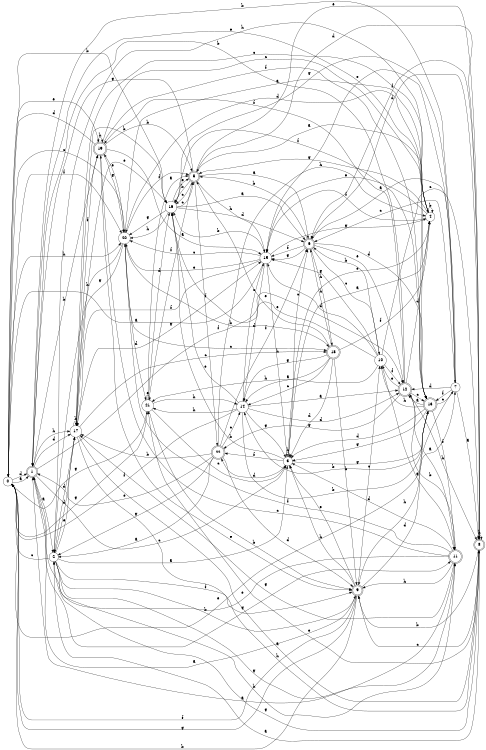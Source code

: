 digraph n19_7 {
__start0 [label="" shape="none"];

rankdir=LR;
size="8,5";

s0 [style="filled", color="black", fillcolor="white" shape="circle", label="0"];
s1 [style="rounded,filled", color="black", fillcolor="white" shape="doublecircle", label="1"];
s2 [style="filled", color="black", fillcolor="white" shape="circle", label="2"];
s3 [style="filled", color="black", fillcolor="white" shape="circle", label="3"];
s4 [style="filled", color="black", fillcolor="white" shape="circle", label="4"];
s5 [style="rounded,filled", color="black", fillcolor="white" shape="doublecircle", label="5"];
s6 [style="rounded,filled", color="black", fillcolor="white" shape="doublecircle", label="6"];
s7 [style="filled", color="black", fillcolor="white" shape="circle", label="7"];
s8 [style="rounded,filled", color="black", fillcolor="white" shape="doublecircle", label="8"];
s9 [style="rounded,filled", color="black", fillcolor="white" shape="doublecircle", label="9"];
s10 [style="filled", color="black", fillcolor="white" shape="circle", label="10"];
s11 [style="rounded,filled", color="black", fillcolor="white" shape="doublecircle", label="11"];
s12 [style="rounded,filled", color="black", fillcolor="white" shape="doublecircle", label="12"];
s13 [style="rounded,filled", color="black", fillcolor="white" shape="doublecircle", label="13"];
s14 [style="filled", color="black", fillcolor="white" shape="circle", label="14"];
s15 [style="filled", color="black", fillcolor="white" shape="circle", label="15"];
s16 [style="filled", color="black", fillcolor="white" shape="circle", label="16"];
s17 [style="filled", color="black", fillcolor="white" shape="circle", label="17"];
s18 [style="rounded,filled", color="black", fillcolor="white" shape="doublecircle", label="18"];
s19 [style="rounded,filled", color="black", fillcolor="white" shape="doublecircle", label="19"];
s20 [style="filled", color="black", fillcolor="white" shape="circle", label="20"];
s21 [style="filled", color="black", fillcolor="white" shape="circle", label="21"];
s22 [style="rounded,filled", color="black", fillcolor="white" shape="doublecircle", label="22"];
s0 -> s1 [label="a"];
s0 -> s16 [label="b"];
s0 -> s20 [label="c"];
s0 -> s1 [label="d"];
s0 -> s19 [label="e"];
s0 -> s20 [label="f"];
s0 -> s21 [label="g"];
s0 -> s20 [label="h"];
s1 -> s2 [label="a"];
s1 -> s19 [label="b"];
s1 -> s3 [label="c"];
s1 -> s17 [label="d"];
s1 -> s13 [label="e"];
s1 -> s12 [label="f"];
s1 -> s11 [label="g"];
s1 -> s17 [label="h"];
s2 -> s3 [label="a"];
s2 -> s9 [label="b"];
s2 -> s0 [label="c"];
s2 -> s17 [label="d"];
s2 -> s17 [label="e"];
s2 -> s9 [label="f"];
s2 -> s11 [label="g"];
s2 -> s11 [label="h"];
s3 -> s4 [label="a"];
s3 -> s16 [label="b"];
s3 -> s6 [label="c"];
s3 -> s22 [label="d"];
s3 -> s4 [label="e"];
s3 -> s22 [label="f"];
s3 -> s13 [label="g"];
s3 -> s3 [label="h"];
s4 -> s5 [label="a"];
s4 -> s4 [label="b"];
s4 -> s17 [label="c"];
s4 -> s20 [label="d"];
s4 -> s15 [label="e"];
s4 -> s15 [label="f"];
s4 -> s5 [label="g"];
s4 -> s2 [label="h"];
s5 -> s6 [label="a"];
s5 -> s16 [label="b"];
s5 -> s16 [label="c"];
s5 -> s8 [label="d"];
s5 -> s8 [label="e"];
s5 -> s22 [label="f"];
s5 -> s1 [label="g"];
s5 -> s15 [label="h"];
s6 -> s7 [label="a"];
s6 -> s5 [label="b"];
s6 -> s10 [label="c"];
s6 -> s13 [label="d"];
s6 -> s12 [label="e"];
s6 -> s15 [label="f"];
s6 -> s15 [label="g"];
s6 -> s18 [label="h"];
s7 -> s8 [label="a"];
s7 -> s1 [label="b"];
s7 -> s6 [label="c"];
s7 -> s12 [label="d"];
s7 -> s15 [label="e"];
s7 -> s13 [label="f"];
s7 -> s16 [label="g"];
s7 -> s9 [label="h"];
s8 -> s2 [label="a"];
s8 -> s9 [label="b"];
s8 -> s9 [label="c"];
s8 -> s6 [label="d"];
s8 -> s21 [label="e"];
s8 -> s6 [label="f"];
s8 -> s2 [label="g"];
s8 -> s8 [label="h"];
s9 -> s1 [label="a"];
s9 -> s0 [label="b"];
s9 -> s10 [label="c"];
s9 -> s7 [label="d"];
s9 -> s3 [label="e"];
s9 -> s0 [label="f"];
s9 -> s0 [label="g"];
s9 -> s3 [label="h"];
s10 -> s11 [label="a"];
s10 -> s6 [label="b"];
s10 -> s8 [label="c"];
s10 -> s15 [label="d"];
s10 -> s16 [label="e"];
s10 -> s12 [label="f"];
s10 -> s15 [label="g"];
s10 -> s21 [label="h"];
s11 -> s1 [label="a"];
s11 -> s12 [label="b"];
s11 -> s19 [label="c"];
s11 -> s3 [label="d"];
s11 -> s1 [label="e"];
s11 -> s20 [label="f"];
s11 -> s17 [label="g"];
s11 -> s9 [label="h"];
s12 -> s11 [label="a"];
s12 -> s1 [label="b"];
s12 -> s13 [label="c"];
s12 -> s4 [label="d"];
s12 -> s10 [label="e"];
s12 -> s19 [label="f"];
s12 -> s22 [label="g"];
s12 -> s8 [label="h"];
s13 -> s12 [label="a"];
s13 -> s14 [label="b"];
s13 -> s7 [label="c"];
s13 -> s3 [label="d"];
s13 -> s0 [label="e"];
s13 -> s11 [label="f"];
s13 -> s3 [label="g"];
s13 -> s10 [label="h"];
s14 -> s12 [label="a"];
s14 -> s13 [label="b"];
s14 -> s15 [label="c"];
s14 -> s12 [label="d"];
s14 -> s16 [label="e"];
s14 -> s0 [label="f"];
s14 -> s3 [label="g"];
s14 -> s21 [label="h"];
s15 -> s0 [label="a"];
s15 -> s16 [label="b"];
s15 -> s20 [label="c"];
s15 -> s14 [label="d"];
s15 -> s20 [label="e"];
s15 -> s17 [label="f"];
s15 -> s4 [label="g"];
s15 -> s3 [label="h"];
s16 -> s6 [label="a"];
s16 -> s17 [label="b"];
s16 -> s5 [label="c"];
s16 -> s6 [label="d"];
s16 -> s5 [label="e"];
s16 -> s13 [label="f"];
s16 -> s20 [label="g"];
s16 -> s20 [label="h"];
s17 -> s8 [label="a"];
s17 -> s17 [label="b"];
s17 -> s18 [label="c"];
s17 -> s2 [label="d"];
s17 -> s16 [label="e"];
s17 -> s19 [label="f"];
s17 -> s15 [label="g"];
s17 -> s8 [label="h"];
s18 -> s14 [label="a"];
s18 -> s9 [label="b"];
s18 -> s14 [label="c"];
s18 -> s3 [label="d"];
s18 -> s5 [label="e"];
s18 -> s4 [label="f"];
s18 -> s14 [label="g"];
s18 -> s6 [label="h"];
s19 -> s15 [label="a"];
s19 -> s5 [label="b"];
s19 -> s13 [label="c"];
s19 -> s0 [label="d"];
s19 -> s9 [label="e"];
s19 -> s13 [label="f"];
s19 -> s20 [label="g"];
s19 -> s19 [label="h"];
s20 -> s4 [label="a"];
s20 -> s18 [label="b"];
s20 -> s18 [label="c"];
s20 -> s21 [label="d"];
s20 -> s19 [label="e"];
s20 -> s5 [label="f"];
s20 -> s17 [label="g"];
s20 -> s2 [label="h"];
s21 -> s5 [label="a"];
s21 -> s9 [label="b"];
s21 -> s3 [label="c"];
s21 -> s16 [label="d"];
s21 -> s21 [label="e"];
s21 -> s5 [label="f"];
s21 -> s0 [label="g"];
s21 -> s14 [label="h"];
s22 -> s2 [label="a"];
s22 -> s17 [label="b"];
s22 -> s14 [label="c"];
s22 -> s9 [label="d"];
s22 -> s1 [label="e"];
s22 -> s6 [label="f"];
s22 -> s2 [label="g"];
s22 -> s4 [label="h"];

}